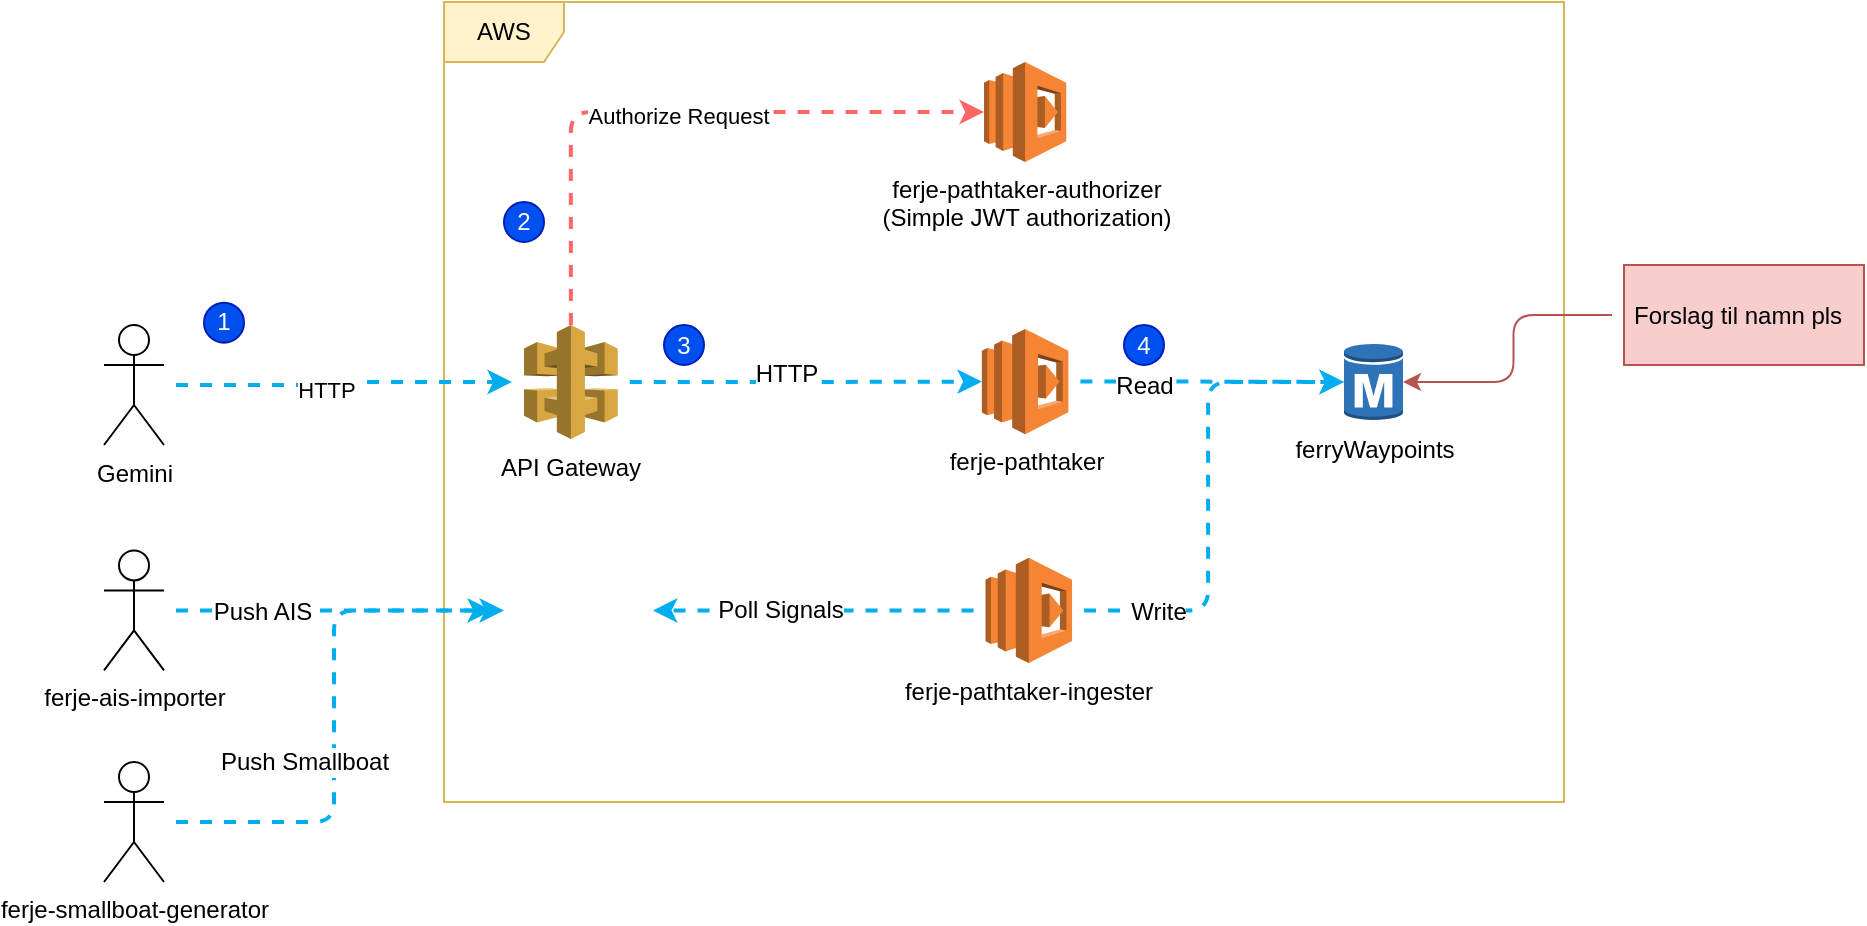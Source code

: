 <mxfile version="14.4.2" type="device"><diagram id="nXGGgqlwc19hbGS28YSW" name="Page-1"><mxGraphModel dx="1080" dy="618" grid="1" gridSize="10" guides="1" tooltips="1" connect="1" arrows="1" fold="1" page="1" pageScale="1" pageWidth="1169" pageHeight="1654" math="0" shadow="0"><root><mxCell id="0"/><mxCell id="1" parent="0"/><mxCell id="zZ-QN8MkGCk0UN7UQ8VB-7" value="AWS" style="shape=umlFrame;whiteSpace=wrap;html=1;fillColor=#fff2cc;strokeColor=#d6b656;" vertex="1" parent="1"><mxGeometry x="370" y="40" width="560" height="400" as="geometry"/></mxCell><mxCell id="zZ-QN8MkGCk0UN7UQ8VB-11" style="edgeStyle=orthogonalEdgeStyle;orthogonalLoop=1;jettySize=auto;html=1;entryX=0;entryY=0.5;entryDx=0;entryDy=0;entryPerimeter=0;dashed=1;sourcePerimeterSpacing=6;targetPerimeterSpacing=6;strokeColor=#00AEEF;strokeWidth=2;" edge="1" parent="1" source="zZ-QN8MkGCk0UN7UQ8VB-2" target="zZ-QN8MkGCk0UN7UQ8VB-10"><mxGeometry relative="1" as="geometry"/></mxCell><mxCell id="zZ-QN8MkGCk0UN7UQ8VB-25" value="HTTP" style="edgeLabel;html=1;align=center;verticalAlign=middle;resizable=0;points=[];fontSize=12;" vertex="1" connectable="0" parent="zZ-QN8MkGCk0UN7UQ8VB-11"><mxGeometry x="-0.08" y="4" relative="1" as="geometry"><mxPoint x="-3" as="offset"/></mxGeometry></mxCell><mxCell id="zZ-QN8MkGCk0UN7UQ8VB-17" style="edgeStyle=orthogonalEdgeStyle;orthogonalLoop=1;jettySize=auto;html=1;exitX=0.5;exitY=0;exitDx=0;exitDy=0;exitPerimeter=0;entryX=0;entryY=0.5;entryDx=0;entryDy=0;entryPerimeter=0;dashed=1;sourcePerimeterSpacing=16;targetPerimeterSpacing=6;strokeWidth=2;strokeColor=#FF6666;" edge="1" parent="1" source="zZ-QN8MkGCk0UN7UQ8VB-2" target="zZ-QN8MkGCk0UN7UQ8VB-8"><mxGeometry relative="1" as="geometry"/></mxCell><mxCell id="zZ-QN8MkGCk0UN7UQ8VB-18" value="Authorize Request" style="edgeLabel;html=1;align=center;verticalAlign=middle;resizable=0;points=[];" vertex="1" connectable="0" parent="zZ-QN8MkGCk0UN7UQ8VB-17"><mxGeometry x="0.023" y="-2" relative="1" as="geometry"><mxPoint as="offset"/></mxGeometry></mxCell><mxCell id="zZ-QN8MkGCk0UN7UQ8VB-2" value="API Gateway" style="outlineConnect=0;dashed=0;verticalLabelPosition=bottom;verticalAlign=top;align=center;html=1;shape=mxgraph.aws3.api_gateway;fillColor=#D9A741;gradientColor=none;" vertex="1" parent="1"><mxGeometry x="410" y="201.5" width="46.89" height="57" as="geometry"/></mxCell><mxCell id="zZ-QN8MkGCk0UN7UQ8VB-6" style="edgeStyle=orthogonalEdgeStyle;orthogonalLoop=1;jettySize=auto;html=1;dashed=1;sourcePerimeterSpacing=6;targetPerimeterSpacing=6;strokeColor=#00AEEF;strokeWidth=2;" edge="1" parent="1" source="zZ-QN8MkGCk0UN7UQ8VB-4" target="zZ-QN8MkGCk0UN7UQ8VB-2"><mxGeometry relative="1" as="geometry"/></mxCell><mxCell id="zZ-QN8MkGCk0UN7UQ8VB-19" value="HTTP" style="edgeLabel;html=1;align=center;verticalAlign=middle;resizable=0;points=[];" vertex="1" connectable="0" parent="zZ-QN8MkGCk0UN7UQ8VB-6"><mxGeometry x="-0.115" y="-1" relative="1" as="geometry"><mxPoint y="1" as="offset"/></mxGeometry></mxCell><mxCell id="zZ-QN8MkGCk0UN7UQ8VB-4" value="Gemini" style="shape=umlActor;verticalLabelPosition=bottom;verticalAlign=top;html=1;" vertex="1" parent="1"><mxGeometry x="200" y="201.5" width="30" height="60" as="geometry"/></mxCell><mxCell id="zZ-QN8MkGCk0UN7UQ8VB-8" value="ferje-pathtaker-authorizer&lt;br&gt;(Simple JWT authorization)" style="outlineConnect=0;dashed=0;verticalLabelPosition=bottom;verticalAlign=top;align=center;html=1;shape=mxgraph.aws3.lambda;fillColor=#F58534;gradientColor=none;" vertex="1" parent="1"><mxGeometry x="640" y="70" width="41.13" height="50" as="geometry"/></mxCell><mxCell id="zZ-QN8MkGCk0UN7UQ8VB-14" style="edgeStyle=orthogonalEdgeStyle;orthogonalLoop=1;jettySize=auto;html=1;entryX=0;entryY=0.5;entryDx=0;entryDy=0;entryPerimeter=0;dashed=1;sourcePerimeterSpacing=6;targetPerimeterSpacing=6;strokeColor=#00AEEF;strokeWidth=2;" edge="1" parent="1" source="zZ-QN8MkGCk0UN7UQ8VB-10" target="zZ-QN8MkGCk0UN7UQ8VB-13"><mxGeometry relative="1" as="geometry"/></mxCell><mxCell id="zZ-QN8MkGCk0UN7UQ8VB-47" value="Read" style="edgeLabel;html=1;align=center;verticalAlign=middle;resizable=0;points=[];fontSize=12;" vertex="1" connectable="0" parent="zZ-QN8MkGCk0UN7UQ8VB-14"><mxGeometry x="-0.791" y="-1" relative="1" as="geometry"><mxPoint x="17.14" y="0.65" as="offset"/></mxGeometry></mxCell><mxCell id="zZ-QN8MkGCk0UN7UQ8VB-10" value="ferje-pathtaker" style="outlineConnect=0;dashed=0;verticalLabelPosition=bottom;verticalAlign=top;align=center;html=1;shape=mxgraph.aws3.lambda;fillColor=#F58534;gradientColor=none;" vertex="1" parent="1"><mxGeometry x="638.94" y="203.5" width="43.25" height="52.58" as="geometry"/></mxCell><mxCell id="zZ-QN8MkGCk0UN7UQ8VB-13" value="ferryWaypoints" style="outlineConnect=0;dashed=0;verticalLabelPosition=bottom;verticalAlign=top;align=center;html=1;shape=mxgraph.aws3.rds_db_instance;fillColor=#2E73B8;gradientColor=none;" vertex="1" parent="1"><mxGeometry x="820" y="210.34" width="29.5" height="39.33" as="geometry"/></mxCell><mxCell id="zZ-QN8MkGCk0UN7UQ8VB-20" value="1" style="ellipse;whiteSpace=wrap;html=1;aspect=fixed;fillColor=#0050ef;strokeColor=#001DBC;fontColor=#ffffff;fontSize=12;" vertex="1" parent="1"><mxGeometry x="250" y="190.34" width="20" height="20" as="geometry"/></mxCell><mxCell id="zZ-QN8MkGCk0UN7UQ8VB-22" value="2" style="ellipse;whiteSpace=wrap;html=1;aspect=fixed;fillColor=#0050ef;strokeColor=#001DBC;fontColor=#ffffff;fontSize=12;align=center;" vertex="1" parent="1"><mxGeometry x="400" y="140" width="20" height="20" as="geometry"/></mxCell><mxCell id="zZ-QN8MkGCk0UN7UQ8VB-24" value="3" style="ellipse;whiteSpace=wrap;html=1;aspect=fixed;fillColor=#0050ef;strokeColor=#001DBC;fontColor=#ffffff;fontSize=12;align=center;" vertex="1" parent="1"><mxGeometry x="480" y="201.5" width="20" height="20" as="geometry"/></mxCell><mxCell id="zZ-QN8MkGCk0UN7UQ8VB-26" value="4" style="ellipse;whiteSpace=wrap;html=1;aspect=fixed;fillColor=#0050ef;strokeColor=#001DBC;fontColor=#ffffff;fontSize=12;align=center;" vertex="1" parent="1"><mxGeometry x="710" y="201.5" width="20" height="20" as="geometry"/></mxCell><mxCell id="zZ-QN8MkGCk0UN7UQ8VB-29" style="edgeStyle=orthogonalEdgeStyle;orthogonalLoop=1;jettySize=auto;html=1;dashed=1;sourcePerimeterSpacing=6;targetPerimeterSpacing=6;strokeColor=#00AEEF;strokeWidth=2;fontSize=11;" edge="1" parent="1" source="zZ-QN8MkGCk0UN7UQ8VB-27" target="zZ-QN8MkGCk0UN7UQ8VB-28"><mxGeometry relative="1" as="geometry"/></mxCell><mxCell id="zZ-QN8MkGCk0UN7UQ8VB-30" value="Poll Signals" style="edgeLabel;html=1;align=center;verticalAlign=middle;resizable=0;points=[];fontSize=12;" vertex="1" connectable="0" parent="zZ-QN8MkGCk0UN7UQ8VB-29"><mxGeometry x="0.207" relative="1" as="geometry"><mxPoint as="offset"/></mxGeometry></mxCell><mxCell id="zZ-QN8MkGCk0UN7UQ8VB-31" style="edgeStyle=orthogonalEdgeStyle;orthogonalLoop=1;jettySize=auto;html=1;entryX=0;entryY=0.5;entryDx=0;entryDy=0;entryPerimeter=0;dashed=1;sourcePerimeterSpacing=6;targetPerimeterSpacing=6;strokeColor=#00AEEF;strokeWidth=2;" edge="1" parent="1" source="zZ-QN8MkGCk0UN7UQ8VB-27" target="zZ-QN8MkGCk0UN7UQ8VB-13"><mxGeometry relative="1" as="geometry"/></mxCell><mxCell id="zZ-QN8MkGCk0UN7UQ8VB-48" value="Write" style="edgeLabel;html=1;align=center;verticalAlign=middle;resizable=0;points=[];fontSize=12;" vertex="1" connectable="0" parent="zZ-QN8MkGCk0UN7UQ8VB-31"><mxGeometry x="-0.697" y="-1" relative="1" as="geometry"><mxPoint as="offset"/></mxGeometry></mxCell><mxCell id="zZ-QN8MkGCk0UN7UQ8VB-27" value="ferje-pathtaker-ingester" style="outlineConnect=0;dashed=0;verticalLabelPosition=bottom;verticalAlign=top;align=center;html=1;shape=mxgraph.aws3.lambda;fillColor=#F58534;gradientColor=none;" vertex="1" parent="1"><mxGeometry x="640.77" y="317.92" width="43.25" height="52.58" as="geometry"/></mxCell><mxCell id="zZ-QN8MkGCk0UN7UQ8VB-28" value="" style="shape=image;html=1;verticalAlign=top;verticalLabelPosition=bottom;labelBackgroundColor=#ffffff;imageAspect=0;aspect=fixed;image=https://cdn2.iconfinder.com/data/icons/amazon-aws-stencils/100/App_Services_copy_Amazon_SQS_Queue-128.png;fontSize=12;align=center;" vertex="1" parent="1"><mxGeometry x="400" y="310" width="68.42" height="68.42" as="geometry"/></mxCell><mxCell id="zZ-QN8MkGCk0UN7UQ8VB-35" style="edgeStyle=orthogonalEdgeStyle;orthogonalLoop=1;jettySize=auto;html=1;entryX=1;entryY=0.5;entryDx=0;entryDy=0;entryPerimeter=0;sourcePerimeterSpacing=6;targetPerimeterSpacing=6;strokeColor=#b85450;strokeWidth=1;fillColor=#f8cecc;" edge="1" parent="1" source="zZ-QN8MkGCk0UN7UQ8VB-34" target="zZ-QN8MkGCk0UN7UQ8VB-13"><mxGeometry relative="1" as="geometry"/></mxCell><mxCell id="zZ-QN8MkGCk0UN7UQ8VB-34" value="Forslag til namn pls" style="text;html=1;strokeColor=#b85450;fillColor=#f8cecc;align=left;verticalAlign=middle;whiteSpace=wrap;rounded=0;fontSize=12;spacingLeft=5;spacingTop=5;spacing=0;spacingBottom=5;spacingRight=5;" vertex="1" parent="1"><mxGeometry x="960" y="171.5" width="120" height="50" as="geometry"/></mxCell><mxCell id="zZ-QN8MkGCk0UN7UQ8VB-38" style="edgeStyle=orthogonalEdgeStyle;orthogonalLoop=1;jettySize=auto;html=1;dashed=1;sourcePerimeterSpacing=6;targetPerimeterSpacing=6;strokeColor=#00AEEF;strokeWidth=2;" edge="1" parent="1" source="zZ-QN8MkGCk0UN7UQ8VB-36" target="zZ-QN8MkGCk0UN7UQ8VB-28"><mxGeometry relative="1" as="geometry"/></mxCell><mxCell id="zZ-QN8MkGCk0UN7UQ8VB-43" value="Push AIS" style="edgeLabel;html=1;align=center;verticalAlign=middle;resizable=0;points=[];fontSize=12;" vertex="1" connectable="0" parent="zZ-QN8MkGCk0UN7UQ8VB-38"><mxGeometry x="-0.456" y="-1" relative="1" as="geometry"><mxPoint as="offset"/></mxGeometry></mxCell><mxCell id="zZ-QN8MkGCk0UN7UQ8VB-36" value="ferje-ais-importer" style="shape=umlActor;verticalLabelPosition=bottom;verticalAlign=top;html=1;" vertex="1" parent="1"><mxGeometry x="200" y="314.21" width="30" height="60" as="geometry"/></mxCell><mxCell id="zZ-QN8MkGCk0UN7UQ8VB-42" style="edgeStyle=orthogonalEdgeStyle;orthogonalLoop=1;jettySize=auto;html=1;entryX=0;entryY=0.5;entryDx=0;entryDy=0;dashed=1;sourcePerimeterSpacing=6;targetPerimeterSpacing=6;strokeColor=#00AEEF;strokeWidth=2;" edge="1" parent="1" source="zZ-QN8MkGCk0UN7UQ8VB-41" target="zZ-QN8MkGCk0UN7UQ8VB-28"><mxGeometry relative="1" as="geometry"/></mxCell><mxCell id="zZ-QN8MkGCk0UN7UQ8VB-44" value="Push Smallboat" style="edgeLabel;html=1;align=center;verticalAlign=middle;resizable=0;points=[];fontSize=12;" vertex="1" connectable="0" parent="zZ-QN8MkGCk0UN7UQ8VB-42"><mxGeometry x="-0.704" relative="1" as="geometry"><mxPoint x="24" y="-30" as="offset"/></mxGeometry></mxCell><mxCell id="zZ-QN8MkGCk0UN7UQ8VB-41" value="ferje-smallboat-generator" style="shape=umlActor;verticalLabelPosition=bottom;verticalAlign=top;html=1;" vertex="1" parent="1"><mxGeometry x="200" y="420" width="30" height="60" as="geometry"/></mxCell></root></mxGraphModel></diagram></mxfile>
